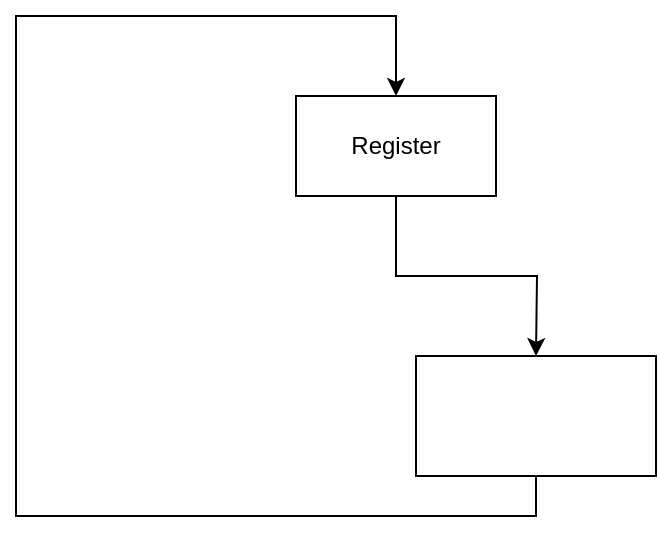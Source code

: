 <mxfile version="27.0.9" pages="2">
  <diagram name="Page-1" id="Q_Gx-w3jYwRl3H0XYTmS">
    <mxGraphModel dx="1202" dy="700" grid="1" gridSize="10" guides="1" tooltips="1" connect="1" arrows="1" fold="1" page="1" pageScale="1" pageWidth="850" pageHeight="1100" math="0" shadow="0">
      <root>
        <mxCell id="0" />
        <mxCell id="1" parent="0" />
        <mxCell id="zc0wXRbAbpBn7JZgr6jW-5" style="edgeStyle=orthogonalEdgeStyle;rounded=0;orthogonalLoop=1;jettySize=auto;html=1;exitX=0.5;exitY=1;exitDx=0;exitDy=0;" parent="1" source="zc0wXRbAbpBn7JZgr6jW-4" edge="1">
          <mxGeometry relative="1" as="geometry">
            <mxPoint x="330" y="400" as="targetPoint" />
          </mxGeometry>
        </mxCell>
        <mxCell id="zc0wXRbAbpBn7JZgr6jW-4" value="&lt;div&gt;Register&lt;/div&gt;" style="rounded=0;whiteSpace=wrap;html=1;" parent="1" vertex="1">
          <mxGeometry x="210" y="270" width="100" height="50" as="geometry" />
        </mxCell>
        <mxCell id="zc0wXRbAbpBn7JZgr6jW-7" style="edgeStyle=orthogonalEdgeStyle;rounded=0;orthogonalLoop=1;jettySize=auto;html=1;exitX=0.5;exitY=1;exitDx=0;exitDy=0;entryX=0.5;entryY=0;entryDx=0;entryDy=0;" parent="1" source="zc0wXRbAbpBn7JZgr6jW-6" target="zc0wXRbAbpBn7JZgr6jW-4" edge="1">
          <mxGeometry relative="1" as="geometry">
            <mxPoint x="80" y="230" as="targetPoint" />
            <Array as="points">
              <mxPoint x="330" y="480" />
              <mxPoint x="70" y="480" />
              <mxPoint x="70" y="230" />
              <mxPoint x="260" y="230" />
            </Array>
          </mxGeometry>
        </mxCell>
        <mxCell id="zc0wXRbAbpBn7JZgr6jW-6" value="" style="rounded=0;whiteSpace=wrap;html=1;" parent="1" vertex="1">
          <mxGeometry x="270" y="400" width="120" height="60" as="geometry" />
        </mxCell>
      </root>
    </mxGraphModel>
  </diagram>
  <diagram id="lEO95b67jXWiIIxcTEaO" name="Page-2">
    <mxGraphModel dx="2003" dy="1167" grid="1" gridSize="10" guides="1" tooltips="1" connect="1" arrows="1" fold="1" page="1" pageScale="2.5" pageWidth="560" pageHeight="120" math="0" shadow="0">
      <root>
        <mxCell id="0" />
        <mxCell id="1" parent="0" />
        <mxCell id="cGicD6HLZmWZz7QnFyKL-6" style="rounded=0;orthogonalLoop=1;jettySize=auto;html=1;exitX=1;exitY=0.5;exitDx=0;exitDy=0;entryX=0;entryY=0.5;entryDx=0;entryDy=0;noEdgeStyle=1;orthogonal=1;" edge="1" parent="1" source="cGicD6HLZmWZz7QnFyKL-1" target="cGicD6HLZmWZz7QnFyKL-2">
          <mxGeometry relative="1" as="geometry">
            <Array as="points">
              <mxPoint x="78" y="166.531" />
              <mxPoint x="154" y="166.531" />
            </Array>
          </mxGeometry>
        </mxCell>
        <mxCell id="cGicD6HLZmWZz7QnFyKL-1" value="&lt;div style=&quot;line-height: 90%; padding-top: 5px;&quot;&gt;INIT&lt;br&gt;*&lt;/div&gt;" style="ellipse;whiteSpace=wrap;html=1;fontSize=18;verticalAlign=middle;" vertex="1" parent="1">
          <mxGeometry x="6" y="136.531" width="90" height="60" as="geometry" />
        </mxCell>
        <mxCell id="cGicD6HLZmWZz7QnFyKL-7" style="rounded=0;orthogonalLoop=1;jettySize=auto;html=1;exitX=1;exitY=0.5;exitDx=0;exitDy=0;noEdgeStyle=1;orthogonal=1;" edge="1" parent="1" source="cGicD6HLZmWZz7QnFyKL-2" target="cGicD6HLZmWZz7QnFyKL-3">
          <mxGeometry relative="1" as="geometry">
            <Array as="points">
              <mxPoint x="268" y="149.865" />
              <mxPoint x="344" y="77" />
            </Array>
          </mxGeometry>
        </mxCell>
        <mxCell id="cGicD6HLZmWZz7QnFyKL-44" value="CReq" style="edgeLabel;html=1;align=center;verticalAlign=middle;resizable=0;points=[];strokeColor=default;fontFamily=Helvetica;fontSize=11;fontColor=default;labelBackgroundColor=default;fillColor=default;" vertex="1" connectable="0" parent="cGicD6HLZmWZz7QnFyKL-7">
          <mxGeometry x="0.076" y="1" relative="1" as="geometry">
            <mxPoint as="offset" />
          </mxGeometry>
        </mxCell>
        <mxCell id="cGicD6HLZmWZz7QnFyKL-9" style="rounded=0;orthogonalLoop=1;jettySize=auto;html=1;exitX=1;exitY=0.5;exitDx=0;exitDy=0;entryX=0;entryY=0.5;entryDx=0;entryDy=0;noEdgeStyle=1;orthogonal=1;" edge="1" parent="1" source="cGicD6HLZmWZz7QnFyKL-2" target="cGicD6HLZmWZz7QnFyKL-4">
          <mxGeometry relative="1" as="geometry">
            <Array as="points">
              <mxPoint x="270" y="166.531" />
              <mxPoint x="344" y="167" />
            </Array>
          </mxGeometry>
        </mxCell>
        <mxCell id="cGicD6HLZmWZz7QnFyKL-45" value="&lt;div&gt;PReq&lt;/div&gt;" style="edgeLabel;html=1;align=center;verticalAlign=middle;resizable=0;points=[];strokeColor=default;fontFamily=Helvetica;fontSize=11;fontColor=default;labelBackgroundColor=default;fillColor=default;" vertex="1" connectable="0" parent="cGicD6HLZmWZz7QnFyKL-9">
          <mxGeometry x="0.04" y="-1" relative="1" as="geometry">
            <mxPoint y="-1" as="offset" />
          </mxGeometry>
        </mxCell>
        <mxCell id="cGicD6HLZmWZz7QnFyKL-2" value="&lt;div&gt;Wait&lt;/div&gt;" style="ellipse;whiteSpace=wrap;html=1;fontSize=18;" vertex="1" parent="1">
          <mxGeometry x="166" y="136.531" width="90" height="60" as="geometry" />
        </mxCell>
        <mxCell id="cGicD6HLZmWZz7QnFyKL-12" style="rounded=0;orthogonalLoop=1;jettySize=auto;html=1;exitX=1;exitY=0.5;exitDx=0;exitDy=0;entryX=0;entryY=0.5;entryDx=0;entryDy=0;noEdgeStyle=1;orthogonal=1;" edge="1" parent="1" source="cGicD6HLZmWZz7QnFyKL-3" target="cGicD6HLZmWZz7QnFyKL-5">
          <mxGeometry relative="1" as="geometry">
            <Array as="points">
              <mxPoint x="458" y="77" />
              <mxPoint x="534" y="150.333" />
            </Array>
          </mxGeometry>
        </mxCell>
        <mxCell id="cGicD6HLZmWZz7QnFyKL-3" value="FloorCall" style="ellipse;whiteSpace=wrap;html=1;fontSize=18;" vertex="1" parent="1">
          <mxGeometry x="356" y="47" width="90" height="60" as="geometry" />
        </mxCell>
        <mxCell id="cGicD6HLZmWZz7QnFyKL-10" style="rounded=0;orthogonalLoop=1;jettySize=auto;html=1;exitX=1;exitY=0.5;exitDx=0;exitDy=0;entryX=0;entryY=0.5;entryDx=0;entryDy=0;noEdgeStyle=1;orthogonal=1;" edge="1" parent="1" source="cGicD6HLZmWZz7QnFyKL-4" target="cGicD6HLZmWZz7QnFyKL-5">
          <mxGeometry relative="1" as="geometry">
            <Array as="points">
              <mxPoint x="458" y="167" />
              <mxPoint x="532" y="167" />
            </Array>
          </mxGeometry>
        </mxCell>
        <mxCell id="cGicD6HLZmWZz7QnFyKL-4" value="&lt;font style=&quot;font-size: 18px;&quot;&gt;PanelCall&lt;/font&gt;" style="ellipse;whiteSpace=wrap;html=1;" vertex="1" parent="1">
          <mxGeometry x="356" y="137" width="90" height="60" as="geometry" />
        </mxCell>
        <mxCell id="cGicD6HLZmWZz7QnFyKL-26" style="rounded=0;orthogonalLoop=1;jettySize=auto;html=1;exitX=1;exitY=0.5;exitDx=0;exitDy=0;entryX=0;entryY=0.5;entryDx=0;entryDy=0;noEdgeStyle=1;orthogonal=1;" edge="1" parent="1" source="cGicD6HLZmWZz7QnFyKL-5" target="cGicD6HLZmWZz7QnFyKL-21">
          <mxGeometry relative="1" as="geometry">
            <Array as="points">
              <mxPoint x="648" y="150.333" />
              <mxPoint x="724" y="77" />
            </Array>
          </mxGeometry>
        </mxCell>
        <mxCell id="cGicD6HLZmWZz7QnFyKL-47" value="L" style="edgeLabel;html=1;align=center;verticalAlign=middle;resizable=0;points=[];strokeColor=default;fontFamily=Helvetica;fontSize=11;fontColor=default;labelBackgroundColor=default;fillColor=default;" vertex="1" connectable="0" parent="cGicD6HLZmWZz7QnFyKL-26">
          <mxGeometry x="-0.084" y="-3" relative="1" as="geometry">
            <mxPoint as="offset" />
          </mxGeometry>
        </mxCell>
        <mxCell id="cGicD6HLZmWZz7QnFyKL-27" style="rounded=0;orthogonalLoop=1;jettySize=auto;html=1;exitX=1;exitY=0.5;exitDx=0;exitDy=0;entryX=0;entryY=0.5;entryDx=0;entryDy=0;noEdgeStyle=1;orthogonal=1;" edge="1" parent="1" source="cGicD6HLZmWZz7QnFyKL-5" target="cGicD6HLZmWZz7QnFyKL-13">
          <mxGeometry relative="1" as="geometry">
            <Array as="points">
              <mxPoint x="650" y="167" />
              <mxPoint x="724" y="167" />
            </Array>
          </mxGeometry>
        </mxCell>
        <mxCell id="cGicD6HLZmWZz7QnFyKL-48" value="G" style="edgeLabel;html=1;align=center;verticalAlign=middle;resizable=0;points=[];strokeColor=default;fontFamily=Helvetica;fontSize=11;fontColor=default;labelBackgroundColor=default;fillColor=default;" vertex="1" connectable="0" parent="cGicD6HLZmWZz7QnFyKL-27">
          <mxGeometry x="-0.04" y="-1" relative="1" as="geometry">
            <mxPoint as="offset" />
          </mxGeometry>
        </mxCell>
        <mxCell id="cGicD6HLZmWZz7QnFyKL-35" style="edgeStyle=orthogonalEdgeStyle;rounded=0;orthogonalLoop=1;jettySize=auto;html=1;exitX=0;exitY=1;exitDx=0;exitDy=0;entryX=0.5;entryY=1;entryDx=0;entryDy=0;curved=1;noEdgeStyle=1;orthogonal=1;" edge="1" parent="1" source="cGicD6HLZmWZz7QnFyKL-5" target="cGicD6HLZmWZz7QnFyKL-2">
          <mxGeometry relative="1" as="geometry">
            <Array as="points">
              <mxPoint x="496" y="257" />
              <mxPoint x="286" y="287" />
            </Array>
          </mxGeometry>
        </mxCell>
        <mxCell id="cGicD6HLZmWZz7QnFyKL-46" value="E" style="edgeLabel;html=1;align=center;verticalAlign=middle;resizable=0;points=[];strokeColor=default;fontFamily=Helvetica;fontSize=11;fontColor=default;labelBackgroundColor=default;fillColor=default;" vertex="1" connectable="0" parent="cGicD6HLZmWZz7QnFyKL-35">
          <mxGeometry x="-0.806" y="5" relative="1" as="geometry">
            <mxPoint x="-159" y="55" as="offset" />
          </mxGeometry>
        </mxCell>
        <mxCell id="cGicD6HLZmWZz7QnFyKL-5" value="&lt;font style=&quot;font-size: 18px;&quot;&gt;Move?&lt;/font&gt;" style="ellipse;whiteSpace=wrap;html=1;" vertex="1" parent="1">
          <mxGeometry x="546" y="137" width="90" height="60" as="geometry" />
        </mxCell>
        <mxCell id="cGicD6HLZmWZz7QnFyKL-17" style="rounded=0;orthogonalLoop=1;jettySize=auto;html=1;exitX=1;exitY=0;exitDx=0;exitDy=0;entryX=0;entryY=0.5;entryDx=0;entryDy=0;noEdgeStyle=1;orthogonal=1;" edge="1" parent="1" source="cGicD6HLZmWZz7QnFyKL-13" target="cGicD6HLZmWZz7QnFyKL-15">
          <mxGeometry relative="1" as="geometry">
            <Array as="points">
              <mxPoint x="838" y="154.5" />
              <mxPoint x="914" y="167" />
            </Array>
          </mxGeometry>
        </mxCell>
        <mxCell id="cGicD6HLZmWZz7QnFyKL-60" value="Align&#39;" style="edgeLabel;html=1;align=center;verticalAlign=middle;resizable=0;points=[];strokeColor=default;fontFamily=Helvetica;fontSize=11;fontColor=default;labelBackgroundColor=default;fillColor=default;" vertex="1" connectable="0" parent="cGicD6HLZmWZz7QnFyKL-17">
          <mxGeometry x="-0.289" y="1" relative="1" as="geometry">
            <mxPoint as="offset" />
          </mxGeometry>
        </mxCell>
        <mxCell id="cGicD6HLZmWZz7QnFyKL-13" value="&lt;div&gt;Aligned&lt;/div&gt;" style="ellipse;whiteSpace=wrap;html=1;" vertex="1" parent="1">
          <mxGeometry x="736" y="137" width="90" height="60" as="geometry" />
        </mxCell>
        <mxCell id="cGicD6HLZmWZz7QnFyKL-18" style="rounded=0;orthogonalLoop=1;jettySize=auto;html=1;exitX=1;exitY=0.5;exitDx=0;exitDy=0;entryX=0;entryY=0.5;entryDx=0;entryDy=0;noEdgeStyle=1;orthogonal=1;" edge="1" parent="1" source="cGicD6HLZmWZz7QnFyKL-15" target="cGicD6HLZmWZz7QnFyKL-16">
          <mxGeometry relative="1" as="geometry">
            <Array as="points">
              <mxPoint x="1028" y="167" />
            </Array>
          </mxGeometry>
        </mxCell>
        <mxCell id="cGicD6HLZmWZz7QnFyKL-15" value="Inc" style="ellipse;whiteSpace=wrap;html=1;" vertex="1" parent="1">
          <mxGeometry x="926" y="137" width="90" height="60" as="geometry" />
        </mxCell>
        <mxCell id="cGicD6HLZmWZz7QnFyKL-19" style="rounded=0;orthogonalLoop=1;jettySize=auto;html=1;exitX=0;exitY=0.5;exitDx=0;exitDy=0;entryX=1;entryY=0.5;entryDx=0;entryDy=0;noEdgeStyle=1;orthogonal=1;" edge="1" parent="1" source="cGicD6HLZmWZz7QnFyKL-16" target="cGicD6HLZmWZz7QnFyKL-13">
          <mxGeometry relative="1" as="geometry">
            <Array as="points">
              <mxPoint x="1104" y="179.5" />
              <mxPoint x="1066" y="227" />
              <mxPoint x="876" y="227" />
              <mxPoint x="838" y="179.5" />
            </Array>
          </mxGeometry>
        </mxCell>
        <mxCell id="cGicD6HLZmWZz7QnFyKL-61" value="Align*E&#39;" style="edgeLabel;html=1;align=center;verticalAlign=middle;resizable=0;points=[];strokeColor=default;fontFamily=Helvetica;fontSize=11;fontColor=default;labelBackgroundColor=default;fillColor=default;" vertex="1" connectable="0" parent="cGicD6HLZmWZz7QnFyKL-19">
          <mxGeometry x="0.178" y="1" relative="1" as="geometry">
            <mxPoint x="30" as="offset" />
          </mxGeometry>
        </mxCell>
        <mxCell id="cGicD6HLZmWZz7QnFyKL-29" style="rounded=0;orthogonalLoop=1;jettySize=auto;html=1;exitX=1;exitY=0.5;exitDx=0;exitDy=0;entryX=0;entryY=0.5;entryDx=0;entryDy=0;noEdgeStyle=1;orthogonal=1;" edge="1" parent="1" source="cGicD6HLZmWZz7QnFyKL-16" target="cGicD6HLZmWZz7QnFyKL-28">
          <mxGeometry relative="1" as="geometry">
            <Array as="points">
              <mxPoint x="1218" y="167" />
              <mxPoint x="1292" y="167" />
            </Array>
          </mxGeometry>
        </mxCell>
        <mxCell id="cGicD6HLZmWZz7QnFyKL-43" value="Align*E" style="edgeLabel;html=1;align=center;verticalAlign=middle;resizable=0;points=[];strokeColor=default;fontFamily=Helvetica;fontSize=11;fontColor=default;labelBackgroundColor=default;fillColor=default;" vertex="1" connectable="0" parent="cGicD6HLZmWZz7QnFyKL-29">
          <mxGeometry x="-0.12" y="-1" relative="1" as="geometry">
            <mxPoint as="offset" />
          </mxGeometry>
        </mxCell>
        <mxCell id="cGicD6HLZmWZz7QnFyKL-16" value="&lt;div&gt;Unaligned&lt;/div&gt;" style="ellipse;whiteSpace=wrap;html=1;" vertex="1" parent="1">
          <mxGeometry x="1116" y="137" width="90" height="60" as="geometry" />
        </mxCell>
        <mxCell id="cGicD6HLZmWZz7QnFyKL-20" style="rounded=0;orthogonalLoop=1;jettySize=auto;html=1;exitX=1;exitY=0;exitDx=0;exitDy=0;entryX=0;entryY=0.5;entryDx=0;entryDy=0;noEdgeStyle=1;orthogonal=1;" edge="1" parent="1" source="cGicD6HLZmWZz7QnFyKL-21" target="cGicD6HLZmWZz7QnFyKL-23">
          <mxGeometry relative="1" as="geometry">
            <Array as="points">
              <mxPoint x="914" y="47" />
            </Array>
          </mxGeometry>
        </mxCell>
        <mxCell id="cGicD6HLZmWZz7QnFyKL-54" value="Align&#39;" style="edgeLabel;html=1;align=center;verticalAlign=middle;resizable=0;points=[];strokeColor=default;fontFamily=Helvetica;fontSize=11;fontColor=default;labelBackgroundColor=default;fillColor=default;" vertex="1" connectable="0" parent="cGicD6HLZmWZz7QnFyKL-20">
          <mxGeometry x="-0.284" y="2" relative="1" as="geometry">
            <mxPoint as="offset" />
          </mxGeometry>
        </mxCell>
        <mxCell id="cGicD6HLZmWZz7QnFyKL-21" value="&lt;div&gt;Aligned&lt;/div&gt;" style="ellipse;whiteSpace=wrap;html=1;" vertex="1" parent="1">
          <mxGeometry x="736" y="47" width="90" height="60" as="geometry" />
        </mxCell>
        <mxCell id="cGicD6HLZmWZz7QnFyKL-22" style="rounded=0;orthogonalLoop=1;jettySize=auto;html=1;entryX=0;entryY=0.5;entryDx=0;entryDy=0;noEdgeStyle=1;orthogonal=1;exitX=1;exitY=0.5;exitDx=0;exitDy=0;" edge="1" parent="1" source="cGicD6HLZmWZz7QnFyKL-23" target="cGicD6HLZmWZz7QnFyKL-25">
          <mxGeometry relative="1" as="geometry">
            <mxPoint x="1056" y="37" as="sourcePoint" />
            <Array as="points">
              <mxPoint x="1028" y="47" />
              <mxPoint x="1104" y="64.5" />
            </Array>
          </mxGeometry>
        </mxCell>
        <mxCell id="cGicD6HLZmWZz7QnFyKL-23" value="&lt;div&gt;Dec&lt;/div&gt;" style="ellipse;whiteSpace=wrap;html=1;" vertex="1" parent="1">
          <mxGeometry x="926" y="17" width="90" height="60" as="geometry" />
        </mxCell>
        <mxCell id="cGicD6HLZmWZz7QnFyKL-24" style="rounded=0;orthogonalLoop=1;jettySize=auto;html=1;exitX=0;exitY=0.5;exitDx=0;exitDy=0;entryX=1;entryY=0.5;entryDx=0;entryDy=0;noEdgeStyle=1;orthogonal=1;" edge="1" parent="1" source="cGicD6HLZmWZz7QnFyKL-25" target="cGicD6HLZmWZz7QnFyKL-21">
          <mxGeometry relative="1" as="geometry">
            <Array as="points">
              <mxPoint x="1104" y="89.5" />
              <mxPoint x="1066" y="107" />
              <mxPoint x="876" y="107" />
              <mxPoint x="838" y="89.5" />
            </Array>
          </mxGeometry>
        </mxCell>
        <mxCell id="cGicD6HLZmWZz7QnFyKL-62" value="Align*E&#39;" style="edgeLabel;html=1;align=center;verticalAlign=middle;resizable=0;points=[];strokeColor=default;fontFamily=Helvetica;fontSize=11;fontColor=default;labelBackgroundColor=default;fillColor=default;" vertex="1" connectable="0" parent="cGicD6HLZmWZz7QnFyKL-24">
          <mxGeometry x="0.173" y="-1" relative="1" as="geometry">
            <mxPoint x="27" y="1" as="offset" />
          </mxGeometry>
        </mxCell>
        <mxCell id="cGicD6HLZmWZz7QnFyKL-31" style="rounded=0;orthogonalLoop=1;jettySize=auto;html=1;exitX=1;exitY=0.5;exitDx=0;exitDy=0;entryX=0;entryY=0.5;entryDx=0;entryDy=0;noEdgeStyle=1;orthogonal=1;" edge="1" parent="1" source="cGicD6HLZmWZz7QnFyKL-25" target="cGicD6HLZmWZz7QnFyKL-28">
          <mxGeometry relative="1" as="geometry">
            <Array as="points">
              <mxPoint x="1218" y="77" />
              <mxPoint x="1294" y="150.333" />
            </Array>
          </mxGeometry>
        </mxCell>
        <mxCell id="cGicD6HLZmWZz7QnFyKL-42" value="&lt;div&gt;Align*E&lt;/div&gt;" style="edgeLabel;html=1;align=center;verticalAlign=middle;resizable=0;points=[];strokeColor=default;fontFamily=Helvetica;fontSize=11;fontColor=default;labelBackgroundColor=default;fillColor=default;" vertex="1" connectable="0" parent="cGicD6HLZmWZz7QnFyKL-31">
          <mxGeometry x="-0.202" y="-1" relative="1" as="geometry">
            <mxPoint as="offset" />
          </mxGeometry>
        </mxCell>
        <mxCell id="cGicD6HLZmWZz7QnFyKL-25" value="&lt;div&gt;Unaligned&lt;/div&gt;" style="ellipse;whiteSpace=wrap;html=1;" vertex="1" parent="1">
          <mxGeometry x="1116" y="47" width="90" height="60" as="geometry" />
        </mxCell>
        <mxCell id="cGicD6HLZmWZz7QnFyKL-40" style="edgeStyle=orthogonalEdgeStyle;shape=connector;rounded=1;orthogonalLoop=1;jettySize=auto;html=1;exitX=0;exitY=1;exitDx=0;exitDy=0;entryX=0.5;entryY=1;entryDx=0;entryDy=0;strokeColor=default;align=center;verticalAlign=middle;fontFamily=Helvetica;fontSize=11;fontColor=default;labelBackgroundColor=default;endArrow=classic;curved=0;noEdgeStyle=1;orthogonal=1;" edge="1" parent="1" source="cGicD6HLZmWZz7QnFyKL-28" target="cGicD6HLZmWZz7QnFyKL-5">
          <mxGeometry relative="1" as="geometry">
            <Array as="points">
              <mxPoint x="1256" y="257" />
              <mxPoint x="1066" y="257" />
              <mxPoint x="1066" y="257" />
              <mxPoint x="876" y="257" />
              <mxPoint x="876" y="257" />
              <mxPoint x="686" y="257" />
              <mxPoint x="596" y="257" />
            </Array>
          </mxGeometry>
        </mxCell>
        <mxCell id="cGicD6HLZmWZz7QnFyKL-28" value="&lt;div&gt;Done&lt;/div&gt;" style="ellipse;whiteSpace=wrap;html=1;fontSize=18;" vertex="1" parent="1">
          <mxGeometry x="1306" y="137" width="90" height="60" as="geometry" />
        </mxCell>
        <mxCell id="cGicD6HLZmWZz7QnFyKL-50" style="edgeStyle=orthogonalEdgeStyle;shape=connector;rounded=0;orthogonalLoop=1;jettySize=auto;html=1;exitX=0;exitY=0;exitDx=0;exitDy=0;entryX=0.5;entryY=0;entryDx=0;entryDy=0;strokeColor=default;align=center;verticalAlign=middle;fontFamily=Helvetica;fontSize=11;fontColor=default;labelBackgroundColor=default;endArrow=classic;curved=1;" edge="1" parent="1" source="cGicD6HLZmWZz7QnFyKL-13" target="cGicD6HLZmWZz7QnFyKL-13">
          <mxGeometry relative="1" as="geometry">
            <Array as="points">
              <mxPoint x="749" y="117" />
              <mxPoint x="781" y="117" />
            </Array>
          </mxGeometry>
        </mxCell>
        <mxCell id="cGicD6HLZmWZz7QnFyKL-51" value="&lt;div&gt;Align&lt;/div&gt;" style="edgeLabel;html=1;align=center;verticalAlign=middle;resizable=0;points=[];strokeColor=default;fontFamily=Helvetica;fontSize=11;fontColor=default;labelBackgroundColor=default;fillColor=default;" vertex="1" connectable="0" parent="cGicD6HLZmWZz7QnFyKL-50">
          <mxGeometry x="-0.098" y="-3" relative="1" as="geometry">
            <mxPoint as="offset" />
          </mxGeometry>
        </mxCell>
        <mxCell id="cGicD6HLZmWZz7QnFyKL-52" style="edgeStyle=orthogonalEdgeStyle;shape=connector;rounded=0;orthogonalLoop=1;jettySize=auto;html=1;exitX=0;exitY=0;exitDx=0;exitDy=0;entryX=0.5;entryY=0;entryDx=0;entryDy=0;strokeColor=default;align=center;verticalAlign=middle;fontFamily=Helvetica;fontSize=11;fontColor=default;labelBackgroundColor=default;endArrow=classic;curved=1;" edge="1" parent="1" source="cGicD6HLZmWZz7QnFyKL-21" target="cGicD6HLZmWZz7QnFyKL-21">
          <mxGeometry relative="1" as="geometry">
            <Array as="points">
              <mxPoint x="749" y="27" />
              <mxPoint x="781" y="27" />
            </Array>
          </mxGeometry>
        </mxCell>
        <mxCell id="cGicD6HLZmWZz7QnFyKL-53" value="Align" style="edgeLabel;html=1;align=center;verticalAlign=middle;resizable=0;points=[];strokeColor=default;fontFamily=Helvetica;fontSize=11;fontColor=default;labelBackgroundColor=default;fillColor=default;" vertex="1" connectable="0" parent="cGicD6HLZmWZz7QnFyKL-52">
          <mxGeometry x="-0.509" relative="1" as="geometry">
            <mxPoint as="offset" />
          </mxGeometry>
        </mxCell>
        <mxCell id="cGicD6HLZmWZz7QnFyKL-55" style="edgeStyle=orthogonalEdgeStyle;shape=connector;rounded=0;orthogonalLoop=1;jettySize=auto;html=1;exitX=0;exitY=0;exitDx=0;exitDy=0;entryX=0.5;entryY=0;entryDx=0;entryDy=0;strokeColor=default;align=center;verticalAlign=middle;fontFamily=Helvetica;fontSize=11;fontColor=default;labelBackgroundColor=default;endArrow=classic;curved=1;" edge="1" parent="1" source="cGicD6HLZmWZz7QnFyKL-25" target="cGicD6HLZmWZz7QnFyKL-25">
          <mxGeometry relative="1" as="geometry">
            <Array as="points">
              <mxPoint x="1129" y="27" />
              <mxPoint x="1161" y="27" />
            </Array>
          </mxGeometry>
        </mxCell>
        <mxCell id="cGicD6HLZmWZz7QnFyKL-56" value="Align&#39;" style="edgeLabel;html=1;align=center;verticalAlign=middle;resizable=0;points=[];strokeColor=default;fontFamily=Helvetica;fontSize=11;fontColor=default;labelBackgroundColor=default;fillColor=default;" vertex="1" connectable="0" parent="cGicD6HLZmWZz7QnFyKL-55">
          <mxGeometry x="-0.595" relative="1" as="geometry">
            <mxPoint as="offset" />
          </mxGeometry>
        </mxCell>
        <mxCell id="cGicD6HLZmWZz7QnFyKL-57" style="edgeStyle=orthogonalEdgeStyle;shape=connector;rounded=0;orthogonalLoop=1;jettySize=auto;html=1;exitX=0;exitY=0;exitDx=0;exitDy=0;entryX=0.5;entryY=0;entryDx=0;entryDy=0;strokeColor=default;align=center;verticalAlign=middle;fontFamily=Helvetica;fontSize=11;fontColor=default;labelBackgroundColor=default;endArrow=classic;curved=1;" edge="1" parent="1" source="cGicD6HLZmWZz7QnFyKL-16" target="cGicD6HLZmWZz7QnFyKL-16">
          <mxGeometry relative="1" as="geometry">
            <Array as="points">
              <mxPoint x="1129" y="117" />
              <mxPoint x="1161" y="117" />
            </Array>
          </mxGeometry>
        </mxCell>
        <mxCell id="cGicD6HLZmWZz7QnFyKL-58" value="Align&#39;" style="edgeLabel;html=1;align=center;verticalAlign=middle;resizable=0;points=[];strokeColor=default;fontFamily=Helvetica;fontSize=11;fontColor=default;labelBackgroundColor=default;fillColor=default;" vertex="1" connectable="0" parent="cGicD6HLZmWZz7QnFyKL-57">
          <mxGeometry x="-0.501" y="-3" relative="1" as="geometry">
            <mxPoint as="offset" />
          </mxGeometry>
        </mxCell>
        <mxCell id="cGicD6HLZmWZz7QnFyKL-68" style="edgeStyle=orthogonalEdgeStyle;shape=connector;rounded=0;orthogonalLoop=1;jettySize=auto;html=1;exitX=0;exitY=0;exitDx=0;exitDy=0;entryX=0.5;entryY=0;entryDx=0;entryDy=0;strokeColor=default;align=center;verticalAlign=middle;fontFamily=Helvetica;fontSize=11;fontColor=default;labelBackgroundColor=default;endArrow=classic;curved=1;" edge="1" parent="1" source="cGicD6HLZmWZz7QnFyKL-2" target="cGicD6HLZmWZz7QnFyKL-2">
          <mxGeometry relative="1" as="geometry">
            <Array as="points">
              <mxPoint x="179" y="117" />
              <mxPoint x="211" y="117" />
            </Array>
          </mxGeometry>
        </mxCell>
      </root>
    </mxGraphModel>
  </diagram>
</mxfile>
